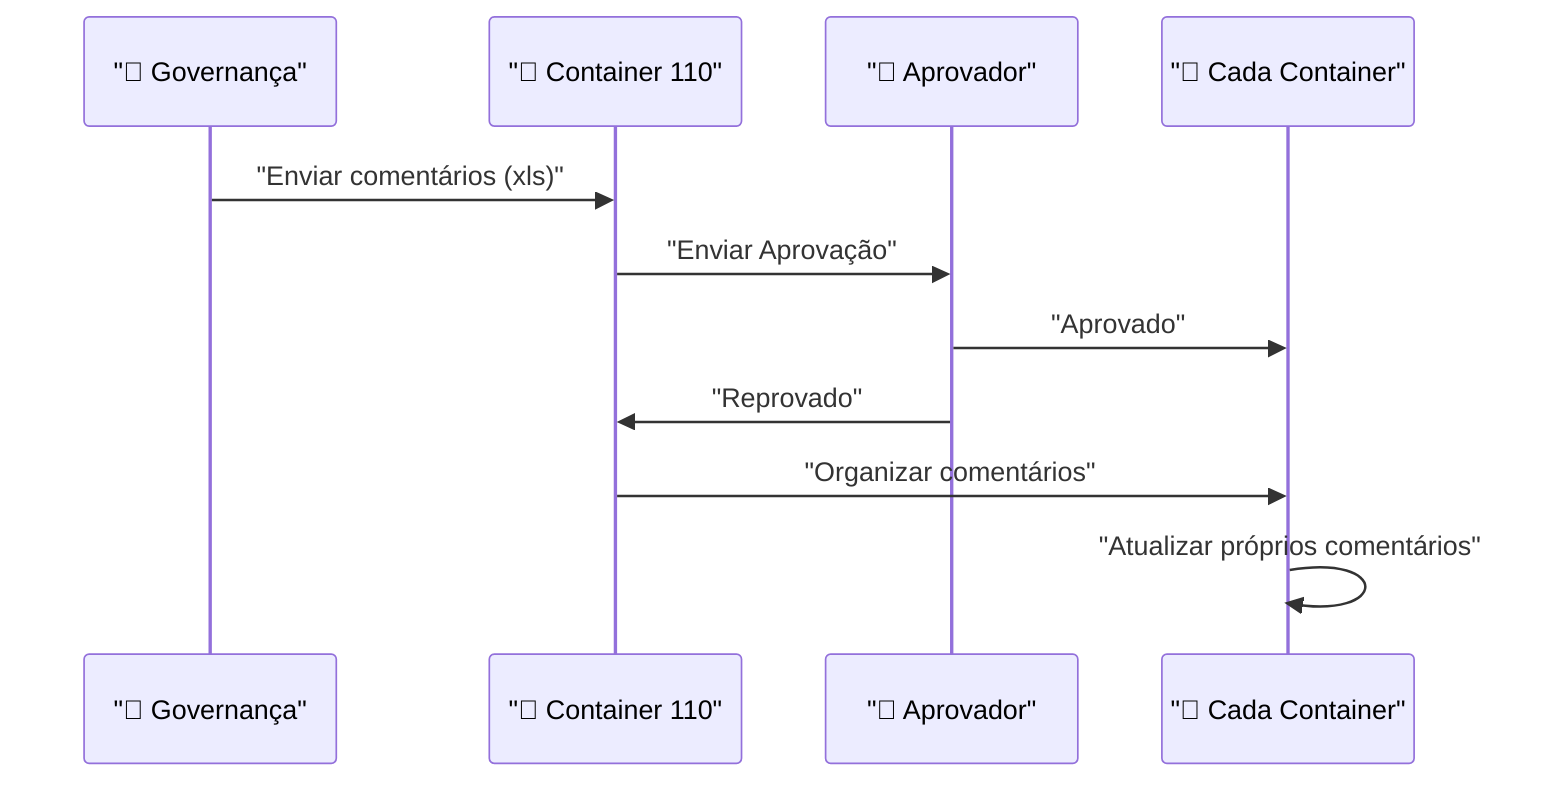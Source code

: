 sequenceDiagram
    %% context:INICIO; prompt:"Receber arquivo de comentários em formato XLS do setor de Governança"
    participant Governanca as "📂 Governança"
    %% context:ORGANIZAR; prompt:"Organizar os comentários recebidos no Container 110"
    participant Container110 as "📑 Container 110"
    %% context:ATUALIZAR; prompt:"Cada container deve atualizar seus próprios comentários no sistema"
    participant Aprovador as "📄 Aprovador"
    participant Container as "🧹 Cada Container"
    
    
    Governanca->>Container110: "Enviar comentários (xls)"
    Container110 ->> Aprovador: "Enviar Aprovação"
    Aprovador ->> Container: "Aprovado"
    Aprovador ->> Container110: "Reprovado"
    Container110->>Container: "Organizar comentários"
    Container->>Container: "Atualizar próprios comentários"